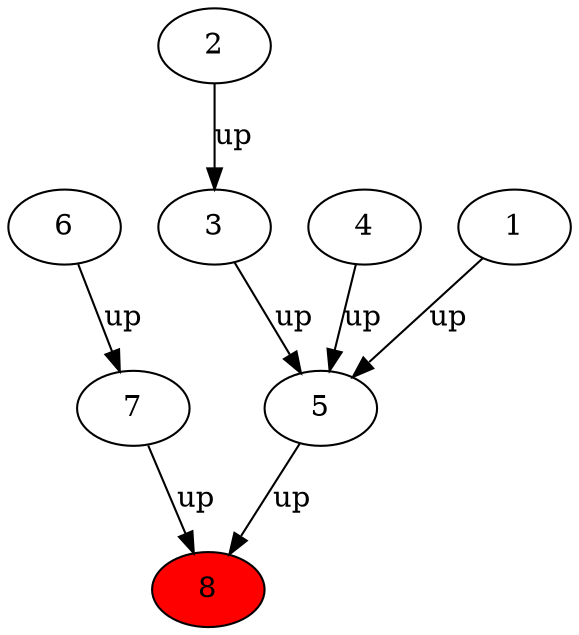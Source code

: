 strict digraph ADTTOXML {
  node[shape=ellipse, style=filled, color=black, fillcolor=white]
  1 [label="1"]
  2 [label="2"]
  3 [label="3"]
  4 [label="4"]
  5 [label="5"]
  6 [label="6"]
  7 [label="7"]
  8 [label="8",fillcolor=red]
  edge[color=black]
  1->5[label="up"]
  2->3[label="up"]
  3->5[label="up"]
  4->5[label="up"]
  5->8[label="up"]
  6->7[label="up"]
  7->8[label="up"]
}
